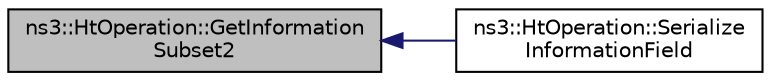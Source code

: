 digraph "ns3::HtOperation::GetInformationSubset2"
{
  edge [fontname="Helvetica",fontsize="10",labelfontname="Helvetica",labelfontsize="10"];
  node [fontname="Helvetica",fontsize="10",shape=record];
  rankdir="LR";
  Node1 [label="ns3::HtOperation::GetInformation\lSubset2",height=0.2,width=0.4,color="black", fillcolor="grey75", style="filled", fontcolor="black"];
  Node1 -> Node2 [dir="back",color="midnightblue",fontsize="10",style="solid"];
  Node2 [label="ns3::HtOperation::Serialize\lInformationField",height=0.2,width=0.4,color="black", fillcolor="white", style="filled",URL="$db/dc6/classns3_1_1HtOperation.html#a65fccd065c260f9eb3b93fa0f84ee337"];
}

